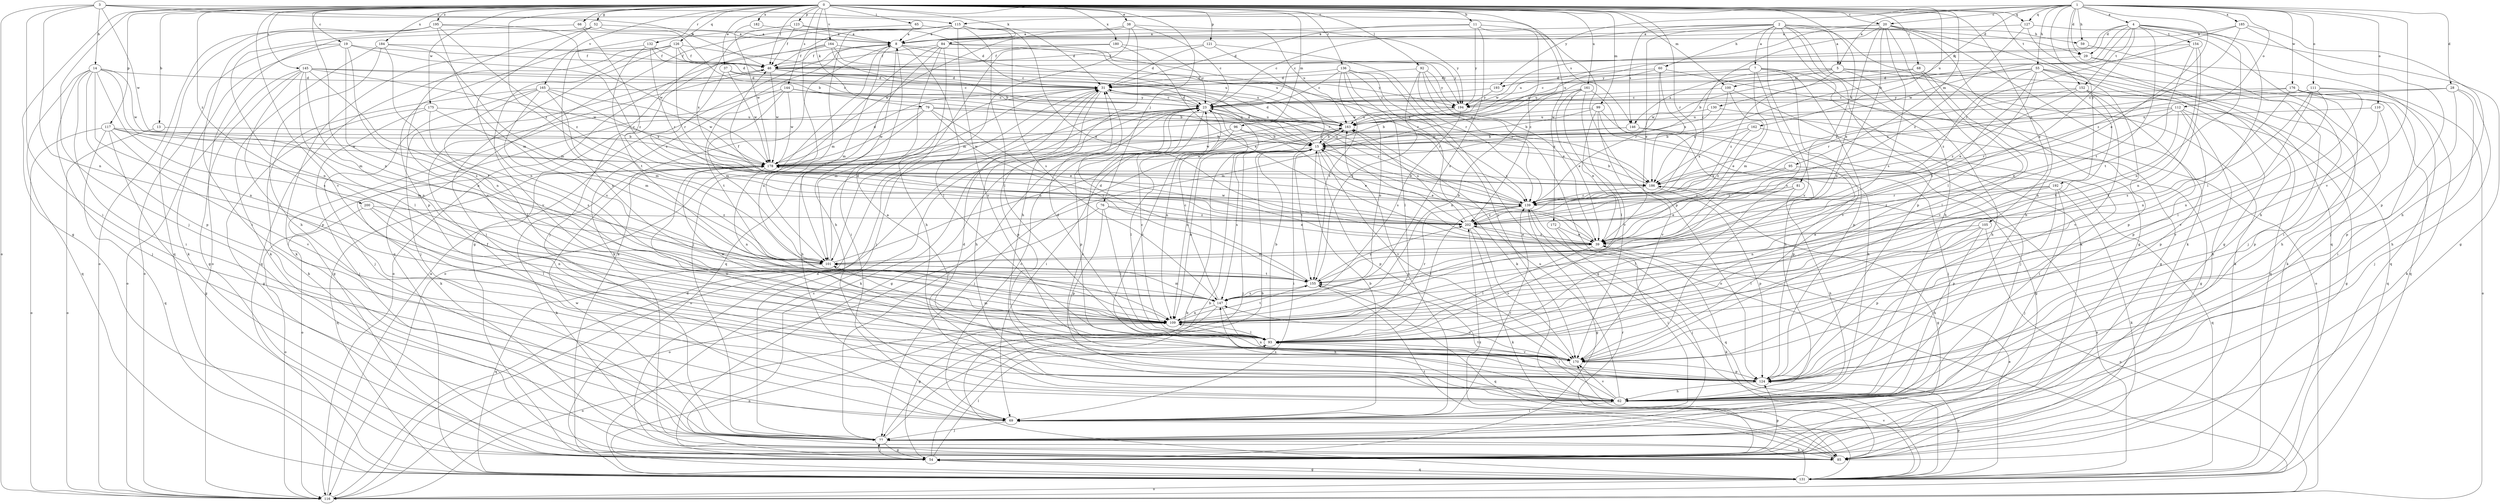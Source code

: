 strict digraph  {
0;
1;
2;
3;
4;
5;
7;
8;
11;
13;
14;
15;
19;
20;
23;
28;
29;
31;
37;
38;
39;
46;
52;
54;
55;
59;
60;
62;
65;
66;
68;
69;
76;
77;
79;
81;
84;
85;
92;
93;
95;
96;
99;
100;
101;
105;
109;
110;
111;
112;
115;
116;
117;
121;
123;
124;
126;
127;
130;
131;
132;
136;
139;
144;
145;
146;
147;
152;
154;
155;
161;
162;
163;
164;
165;
170;
172;
175;
176;
178;
180;
182;
184;
185;
186;
192;
193;
194;
195;
200;
202;
0 -> 11  [label=b];
0 -> 13  [label=b];
0 -> 19  [label=c];
0 -> 20  [label=c];
0 -> 37  [label=e];
0 -> 38  [label=e];
0 -> 46  [label=f];
0 -> 52  [label=g];
0 -> 54  [label=g];
0 -> 65  [label=i];
0 -> 66  [label=i];
0 -> 68  [label=i];
0 -> 76  [label=j];
0 -> 77  [label=j];
0 -> 79  [label=k];
0 -> 81  [label=k];
0 -> 84  [label=k];
0 -> 92  [label=l];
0 -> 95  [label=m];
0 -> 96  [label=m];
0 -> 99  [label=m];
0 -> 100  [label=m];
0 -> 105  [label=n];
0 -> 109  [label=n];
0 -> 117  [label=p];
0 -> 121  [label=p];
0 -> 123  [label=p];
0 -> 126  [label=q];
0 -> 127  [label=q];
0 -> 132  [label=r];
0 -> 136  [label=r];
0 -> 139  [label=r];
0 -> 144  [label=s];
0 -> 145  [label=s];
0 -> 152  [label=t];
0 -> 161  [label=u];
0 -> 162  [label=u];
0 -> 164  [label=v];
0 -> 165  [label=v];
0 -> 170  [label=v];
0 -> 172  [label=w];
0 -> 175  [label=w];
0 -> 180  [label=x];
0 -> 182  [label=x];
0 -> 184  [label=x];
0 -> 195  [label=z];
0 -> 200  [label=z];
0 -> 202  [label=z];
1 -> 4  [label=a];
1 -> 5  [label=a];
1 -> 20  [label=c];
1 -> 28  [label=d];
1 -> 29  [label=d];
1 -> 39  [label=e];
1 -> 55  [label=h];
1 -> 59  [label=h];
1 -> 110  [label=o];
1 -> 111  [label=o];
1 -> 112  [label=o];
1 -> 115  [label=o];
1 -> 127  [label=q];
1 -> 130  [label=q];
1 -> 131  [label=q];
1 -> 170  [label=v];
1 -> 176  [label=w];
1 -> 185  [label=x];
1 -> 192  [label=y];
1 -> 193  [label=y];
2 -> 5  [label=a];
2 -> 7  [label=a];
2 -> 8  [label=a];
2 -> 23  [label=c];
2 -> 29  [label=d];
2 -> 39  [label=e];
2 -> 54  [label=g];
2 -> 59  [label=h];
2 -> 60  [label=h];
2 -> 62  [label=h];
2 -> 85  [label=k];
2 -> 124  [label=p];
2 -> 146  [label=s];
2 -> 170  [label=v];
3 -> 14  [label=b];
3 -> 46  [label=f];
3 -> 69  [label=i];
3 -> 109  [label=n];
3 -> 115  [label=o];
3 -> 116  [label=o];
3 -> 146  [label=s];
3 -> 178  [label=w];
4 -> 15  [label=b];
4 -> 23  [label=c];
4 -> 29  [label=d];
4 -> 39  [label=e];
4 -> 54  [label=g];
4 -> 93  [label=l];
4 -> 109  [label=n];
4 -> 152  [label=t];
4 -> 154  [label=t];
4 -> 155  [label=t];
4 -> 178  [label=w];
5 -> 15  [label=b];
5 -> 62  [label=h];
5 -> 85  [label=k];
5 -> 100  [label=m];
5 -> 131  [label=q];
5 -> 146  [label=s];
5 -> 202  [label=z];
7 -> 54  [label=g];
7 -> 101  [label=m];
7 -> 124  [label=p];
7 -> 147  [label=s];
7 -> 163  [label=u];
7 -> 170  [label=v];
7 -> 193  [label=y];
8 -> 46  [label=f];
8 -> 62  [label=h];
8 -> 77  [label=j];
8 -> 85  [label=k];
8 -> 93  [label=l];
8 -> 101  [label=m];
8 -> 139  [label=r];
8 -> 194  [label=y];
11 -> 8  [label=a];
11 -> 31  [label=d];
11 -> 124  [label=p];
11 -> 147  [label=s];
11 -> 194  [label=y];
11 -> 202  [label=z];
13 -> 15  [label=b];
13 -> 116  [label=o];
14 -> 31  [label=d];
14 -> 69  [label=i];
14 -> 77  [label=j];
14 -> 101  [label=m];
14 -> 109  [label=n];
14 -> 124  [label=p];
14 -> 131  [label=q];
14 -> 147  [label=s];
14 -> 178  [label=w];
15 -> 31  [label=d];
15 -> 39  [label=e];
15 -> 69  [label=i];
15 -> 77  [label=j];
15 -> 109  [label=n];
15 -> 124  [label=p];
15 -> 147  [label=s];
15 -> 155  [label=t];
15 -> 163  [label=u];
15 -> 170  [label=v];
15 -> 178  [label=w];
19 -> 46  [label=f];
19 -> 85  [label=k];
19 -> 109  [label=n];
19 -> 116  [label=o];
19 -> 139  [label=r];
19 -> 147  [label=s];
20 -> 8  [label=a];
20 -> 39  [label=e];
20 -> 54  [label=g];
20 -> 62  [label=h];
20 -> 85  [label=k];
20 -> 93  [label=l];
20 -> 109  [label=n];
20 -> 139  [label=r];
20 -> 147  [label=s];
20 -> 178  [label=w];
23 -> 31  [label=d];
23 -> 54  [label=g];
23 -> 69  [label=i];
23 -> 77  [label=j];
23 -> 85  [label=k];
23 -> 109  [label=n];
23 -> 116  [label=o];
23 -> 124  [label=p];
23 -> 163  [label=u];
28 -> 23  [label=c];
28 -> 62  [label=h];
28 -> 77  [label=j];
28 -> 124  [label=p];
28 -> 186  [label=x];
29 -> 77  [label=j];
29 -> 131  [label=q];
29 -> 163  [label=u];
31 -> 23  [label=c];
31 -> 62  [label=h];
31 -> 101  [label=m];
31 -> 124  [label=p];
31 -> 139  [label=r];
37 -> 23  [label=c];
37 -> 31  [label=d];
37 -> 178  [label=w];
37 -> 202  [label=z];
38 -> 8  [label=a];
38 -> 23  [label=c];
38 -> 62  [label=h];
38 -> 101  [label=m];
38 -> 178  [label=w];
38 -> 194  [label=y];
39 -> 15  [label=b];
39 -> 85  [label=k];
39 -> 93  [label=l];
39 -> 101  [label=m];
39 -> 202  [label=z];
46 -> 31  [label=d];
46 -> 77  [label=j];
46 -> 163  [label=u];
46 -> 178  [label=w];
46 -> 194  [label=y];
52 -> 8  [label=a];
52 -> 15  [label=b];
52 -> 109  [label=n];
52 -> 116  [label=o];
52 -> 170  [label=v];
54 -> 8  [label=a];
54 -> 15  [label=b];
54 -> 31  [label=d];
54 -> 77  [label=j];
54 -> 93  [label=l];
54 -> 124  [label=p];
54 -> 131  [label=q];
54 -> 139  [label=r];
55 -> 23  [label=c];
55 -> 31  [label=d];
55 -> 39  [label=e];
55 -> 85  [label=k];
55 -> 109  [label=n];
55 -> 124  [label=p];
55 -> 131  [label=q];
55 -> 155  [label=t];
55 -> 202  [label=z];
59 -> 69  [label=i];
60 -> 31  [label=d];
60 -> 116  [label=o];
60 -> 139  [label=r];
60 -> 178  [label=w];
60 -> 186  [label=x];
62 -> 23  [label=c];
62 -> 31  [label=d];
62 -> 69  [label=i];
62 -> 147  [label=s];
62 -> 155  [label=t];
62 -> 163  [label=u];
62 -> 170  [label=v];
65 -> 8  [label=a];
65 -> 124  [label=p];
65 -> 163  [label=u];
66 -> 8  [label=a];
66 -> 109  [label=n];
66 -> 202  [label=z];
68 -> 31  [label=d];
68 -> 93  [label=l];
68 -> 170  [label=v];
68 -> 178  [label=w];
69 -> 15  [label=b];
69 -> 23  [label=c];
69 -> 46  [label=f];
69 -> 77  [label=j];
69 -> 139  [label=r];
69 -> 163  [label=u];
76 -> 39  [label=e];
76 -> 93  [label=l];
76 -> 116  [label=o];
76 -> 124  [label=p];
76 -> 202  [label=z];
77 -> 15  [label=b];
77 -> 54  [label=g];
77 -> 85  [label=k];
77 -> 178  [label=w];
79 -> 39  [label=e];
79 -> 62  [label=h];
79 -> 85  [label=k];
79 -> 155  [label=t];
79 -> 163  [label=u];
79 -> 178  [label=w];
79 -> 186  [label=x];
81 -> 39  [label=e];
81 -> 62  [label=h];
81 -> 93  [label=l];
81 -> 139  [label=r];
84 -> 46  [label=f];
84 -> 62  [label=h];
84 -> 69  [label=i];
84 -> 116  [label=o];
84 -> 131  [label=q];
84 -> 139  [label=r];
84 -> 163  [label=u];
85 -> 155  [label=t];
85 -> 202  [label=z];
92 -> 31  [label=d];
92 -> 39  [label=e];
92 -> 116  [label=o];
92 -> 139  [label=r];
92 -> 155  [label=t];
92 -> 194  [label=y];
93 -> 15  [label=b];
93 -> 23  [label=c];
93 -> 31  [label=d];
93 -> 101  [label=m];
93 -> 170  [label=v];
93 -> 178  [label=w];
95 -> 131  [label=q];
95 -> 186  [label=x];
95 -> 202  [label=z];
96 -> 15  [label=b];
96 -> 39  [label=e];
96 -> 93  [label=l];
96 -> 178  [label=w];
99 -> 15  [label=b];
99 -> 39  [label=e];
99 -> 62  [label=h];
99 -> 77  [label=j];
99 -> 163  [label=u];
99 -> 170  [label=v];
100 -> 39  [label=e];
100 -> 77  [label=j];
100 -> 186  [label=x];
100 -> 194  [label=y];
101 -> 31  [label=d];
101 -> 131  [label=q];
101 -> 155  [label=t];
101 -> 163  [label=u];
105 -> 39  [label=e];
105 -> 62  [label=h];
105 -> 93  [label=l];
105 -> 116  [label=o];
105 -> 124  [label=p];
109 -> 93  [label=l];
109 -> 116  [label=o];
109 -> 139  [label=r];
109 -> 155  [label=t];
110 -> 124  [label=p];
110 -> 163  [label=u];
110 -> 170  [label=v];
111 -> 93  [label=l];
111 -> 109  [label=n];
111 -> 116  [label=o];
111 -> 147  [label=s];
111 -> 170  [label=v];
111 -> 194  [label=y];
112 -> 39  [label=e];
112 -> 54  [label=g];
112 -> 62  [label=h];
112 -> 124  [label=p];
112 -> 139  [label=r];
112 -> 155  [label=t];
112 -> 163  [label=u];
115 -> 8  [label=a];
115 -> 31  [label=d];
115 -> 39  [label=e];
115 -> 54  [label=g];
115 -> 77  [label=j];
115 -> 93  [label=l];
115 -> 101  [label=m];
115 -> 131  [label=q];
115 -> 147  [label=s];
115 -> 170  [label=v];
116 -> 8  [label=a];
116 -> 31  [label=d];
117 -> 15  [label=b];
117 -> 54  [label=g];
117 -> 101  [label=m];
117 -> 116  [label=o];
117 -> 131  [label=q];
117 -> 170  [label=v];
117 -> 178  [label=w];
121 -> 31  [label=d];
121 -> 46  [label=f];
121 -> 139  [label=r];
121 -> 202  [label=z];
123 -> 8  [label=a];
123 -> 31  [label=d];
123 -> 46  [label=f];
123 -> 186  [label=x];
124 -> 8  [label=a];
124 -> 62  [label=h];
124 -> 93  [label=l];
124 -> 178  [label=w];
126 -> 23  [label=c];
126 -> 46  [label=f];
126 -> 69  [label=i];
126 -> 85  [label=k];
126 -> 131  [label=q];
126 -> 139  [label=r];
126 -> 163  [label=u];
126 -> 170  [label=v];
127 -> 8  [label=a];
127 -> 62  [label=h];
127 -> 77  [label=j];
127 -> 202  [label=z];
130 -> 54  [label=g];
130 -> 163  [label=u];
130 -> 178  [label=w];
131 -> 15  [label=b];
131 -> 23  [label=c];
131 -> 39  [label=e];
131 -> 54  [label=g];
131 -> 69  [label=i];
131 -> 109  [label=n];
131 -> 116  [label=o];
131 -> 124  [label=p];
131 -> 170  [label=v];
131 -> 186  [label=x];
132 -> 31  [label=d];
132 -> 46  [label=f];
132 -> 109  [label=n];
132 -> 139  [label=r];
132 -> 155  [label=t];
136 -> 23  [label=c];
136 -> 31  [label=d];
136 -> 85  [label=k];
136 -> 93  [label=l];
136 -> 109  [label=n];
136 -> 131  [label=q];
136 -> 155  [label=t];
136 -> 170  [label=v];
139 -> 15  [label=b];
139 -> 23  [label=c];
139 -> 54  [label=g];
139 -> 93  [label=l];
139 -> 131  [label=q];
139 -> 202  [label=z];
144 -> 15  [label=b];
144 -> 23  [label=c];
144 -> 54  [label=g];
144 -> 101  [label=m];
144 -> 155  [label=t];
144 -> 178  [label=w];
145 -> 23  [label=c];
145 -> 31  [label=d];
145 -> 54  [label=g];
145 -> 93  [label=l];
145 -> 109  [label=n];
145 -> 116  [label=o];
145 -> 124  [label=p];
145 -> 155  [label=t];
145 -> 178  [label=w];
146 -> 15  [label=b];
146 -> 54  [label=g];
146 -> 124  [label=p];
146 -> 178  [label=w];
147 -> 23  [label=c];
147 -> 54  [label=g];
147 -> 62  [label=h];
147 -> 101  [label=m];
147 -> 109  [label=n];
152 -> 23  [label=c];
152 -> 124  [label=p];
152 -> 131  [label=q];
152 -> 170  [label=v];
152 -> 186  [label=x];
152 -> 202  [label=z];
154 -> 46  [label=f];
154 -> 93  [label=l];
154 -> 109  [label=n];
154 -> 155  [label=t];
154 -> 163  [label=u];
155 -> 31  [label=d];
155 -> 131  [label=q];
155 -> 147  [label=s];
155 -> 202  [label=z];
161 -> 39  [label=e];
161 -> 62  [label=h];
161 -> 93  [label=l];
161 -> 101  [label=m];
161 -> 109  [label=n];
161 -> 170  [label=v];
161 -> 194  [label=y];
162 -> 15  [label=b];
162 -> 69  [label=i];
162 -> 186  [label=x];
162 -> 202  [label=z];
163 -> 15  [label=b];
163 -> 31  [label=d];
163 -> 77  [label=j];
163 -> 109  [label=n];
164 -> 15  [label=b];
164 -> 46  [label=f];
164 -> 109  [label=n];
164 -> 116  [label=o];
164 -> 186  [label=x];
164 -> 194  [label=y];
165 -> 77  [label=j];
165 -> 85  [label=k];
165 -> 93  [label=l];
165 -> 101  [label=m];
165 -> 147  [label=s];
165 -> 178  [label=w];
165 -> 186  [label=x];
165 -> 194  [label=y];
170 -> 23  [label=c];
170 -> 109  [label=n];
170 -> 124  [label=p];
170 -> 147  [label=s];
172 -> 39  [label=e];
172 -> 69  [label=i];
172 -> 77  [label=j];
175 -> 54  [label=g];
175 -> 77  [label=j];
175 -> 101  [label=m];
175 -> 147  [label=s];
175 -> 163  [label=u];
176 -> 23  [label=c];
176 -> 62  [label=h];
176 -> 69  [label=i];
176 -> 85  [label=k];
176 -> 109  [label=n];
176 -> 139  [label=r];
178 -> 31  [label=d];
178 -> 85  [label=k];
178 -> 109  [label=n];
178 -> 116  [label=o];
178 -> 131  [label=q];
178 -> 186  [label=x];
180 -> 23  [label=c];
180 -> 39  [label=e];
180 -> 46  [label=f];
180 -> 77  [label=j];
182 -> 8  [label=a];
182 -> 178  [label=w];
184 -> 46  [label=f];
184 -> 62  [label=h];
184 -> 85  [label=k];
184 -> 101  [label=m];
184 -> 109  [label=n];
185 -> 8  [label=a];
185 -> 62  [label=h];
185 -> 124  [label=p];
185 -> 139  [label=r];
185 -> 202  [label=z];
186 -> 15  [label=b];
186 -> 54  [label=g];
186 -> 124  [label=p];
186 -> 139  [label=r];
192 -> 77  [label=j];
192 -> 85  [label=k];
192 -> 109  [label=n];
192 -> 124  [label=p];
192 -> 139  [label=r];
192 -> 202  [label=z];
193 -> 23  [label=c];
193 -> 194  [label=y];
194 -> 15  [label=b];
194 -> 147  [label=s];
194 -> 163  [label=u];
195 -> 8  [label=a];
195 -> 69  [label=i];
195 -> 101  [label=m];
195 -> 116  [label=o];
195 -> 131  [label=q];
195 -> 178  [label=w];
195 -> 202  [label=z];
200 -> 93  [label=l];
200 -> 109  [label=n];
200 -> 116  [label=o];
200 -> 202  [label=z];
202 -> 39  [label=e];
202 -> 46  [label=f];
202 -> 85  [label=k];
202 -> 163  [label=u];
202 -> 170  [label=v];
202 -> 178  [label=w];
}
